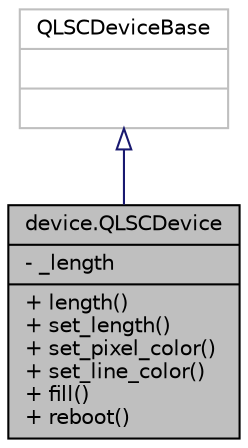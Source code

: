 digraph "device.QLSCDevice"
{
 // LATEX_PDF_SIZE
  edge [fontname="Helvetica",fontsize="10",labelfontname="Helvetica",labelfontsize="10"];
  node [fontname="Helvetica",fontsize="10",shape=record];
  Node1 [label="{device.QLSCDevice\n|- _length\l|+ length()\l+ set_length()\l+ set_pixel_color()\l+ set_line_color()\l+ fill()\l+ reboot()\l}",height=0.2,width=0.4,color="black", fillcolor="grey75", style="filled", fontcolor="black",tooltip=" "];
  Node2 -> Node1 [dir="back",color="midnightblue",fontsize="10",style="solid",arrowtail="onormal",fontname="Helvetica"];
  Node2 [label="{QLSCDeviceBase\n||}",height=0.2,width=0.4,color="grey75", fillcolor="white", style="filled",tooltip=" "];
}
